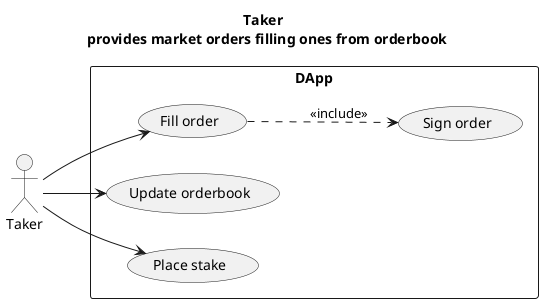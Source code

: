 @startuml
title <b>Taker<b> \n provides market orders filling ones from orderbook
left to right direction

actor Taker

rectangle DApp {
  usecase "Update orderbook" as update
  usecase "Place stake" as stake
  usecase "Fill order" as fill
  usecase "Sign order" as sign
}

Taker -down-> update
Taker -down-> stake
Taker -right-> fill 

fill .down.> sign : <<include>>

@enduml
